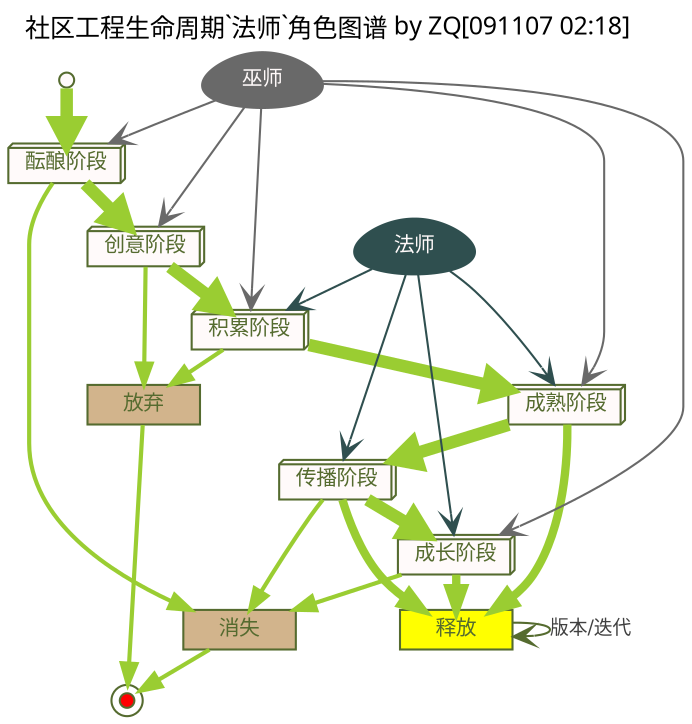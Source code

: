 digraph G {
/*图片生成命令:: need:: apt-get install graphviz-cairo
$ dot -Tpng:cairo eb-flowact_v9.11.7-1.dot -o eb-flowact-1.png
        size="20,15",
*/
    graph [label="社区工程生命周期`法师`角色图谱 by ZQ[091107 02:18]",
        labeljust="l",labelloc="t",
        fontsize=12.0,
        fontname="VeraSansYuanTi-Regular.ttf",        
        center=1,
        ranksep=0.2,
        ratio=compress,
        rankdir=TB,
        ];

    node[fontsize=10.0,
        style=filled,fillcolor=snow,
        color=darkolivegreen,fontcolor=darkolivegreen,
        height=0.1,
        shape=plaintext,
        ];
    /*dir=both,color=yellowgreen,*/
    edge [fontsize=9.0,
        fontcolor=gray25,
        color=gray30,
		arrowhead=vee,
		arrowtail=none,
        ];

    /*图元声明
    WolfPack    [label="狼群",shape=egg];
    WolfMan     [label="狼人",shape=egg];
    WolfSon    [label="狼仔",shape=egg];
    Visitor     [label="旁观",shape=egg];
    */
    start       [label="开始",shape=point];
    end         [label="",shape=doublecircle,fillcolor=red];

    brew        [label="酝酿阶段",shape=box3d];
    design      [label="创意阶段",shape=box3d];
    stuff       [label="积累阶段",shape=box3d];
    useful      [label="成熟阶段",shape=box3d];
    spread      [label="传播阶段",shape=box3d];
    growing     [label="成长阶段",shape=box3d];
    
    published   [label="释放",shape=box,fillcolor=yellow];
    losted      [label="消失",shape=box,fillcolor=tan];
    canceled    [label="放弃",shape=box,fillcolor=tan];

    Shaman      [label="巫师",shape=egg,fillcolor=dimgray,fontcolor=snow,color=dimgray];
    Master      [label="法师",shape=egg,fillcolor=darkslategray,fontcolor=snow,color=darkslategray];

    /*流程关系    
    WolfPack->useful    [label="",];
        WolfPack->spread    [label="",];
        WolfPack->growing    [label="",];
    WolfMan->useful    [label="",];
        WolfMan->growing    [label="",];
    WolfSon->useful    [label="",];
        WolfSon->spread    [label="",];
    spread->Visitor [label="",];
        growing->Visitor    [label="",];

    */
    Shaman->brew    [label="",color=dimgray];
        Shaman->design    [label="",color=dimgray];
        Shaman->stuff    [label="",color=dimgray];
        Shaman->useful    [label="",color=dimgray];
        Shaman->growing    [label="",color=dimgray];
    Master->stuff    [label="",color=darkslategray];
        Master->useful    [label="",color=darkslategray];
        Master->spread    [label="",color=darkslategray];
        Master->growing    [label="",color=darkslategray];
    start->brew->design->stuff->useful->spread->growing  [color=yellowgreen,arrowhead=normal,style="setlinewidth(6)"];
    useful->published [color=yellowgreen,arrowhead=normal,style="setlinewidth(4)"];
    spread->published [color=yellowgreen,arrowhead=normal,style="setlinewidth(4)"];
    growing->published [color=yellowgreen,arrowhead=normal,style="setlinewidth(4)"];
    published->published [label="版本/迭代",color=darkolivegreen,];
    
        brew->losted->end   [color=yellowgreen,arrowhead=normal,style="setlinewidth(2)"];
        design->canceled    [color=yellowgreen,arrowhead=normal,style="setlinewidth(2)"];
        stuff->canceled     [color=yellowgreen,arrowhead=normal,style="setlinewidth(2)"];

        spread->losted    [color=yellowgreen,arrowhead=normal,style="setlinewidth(2)"];
        growing->losted    [color=yellowgreen,arrowhead=normal,style="setlinewidth(2)"];
            canceled->end       [color=yellowgreen,arrowhead=normal,style="setlinewidth(2)"];
}

